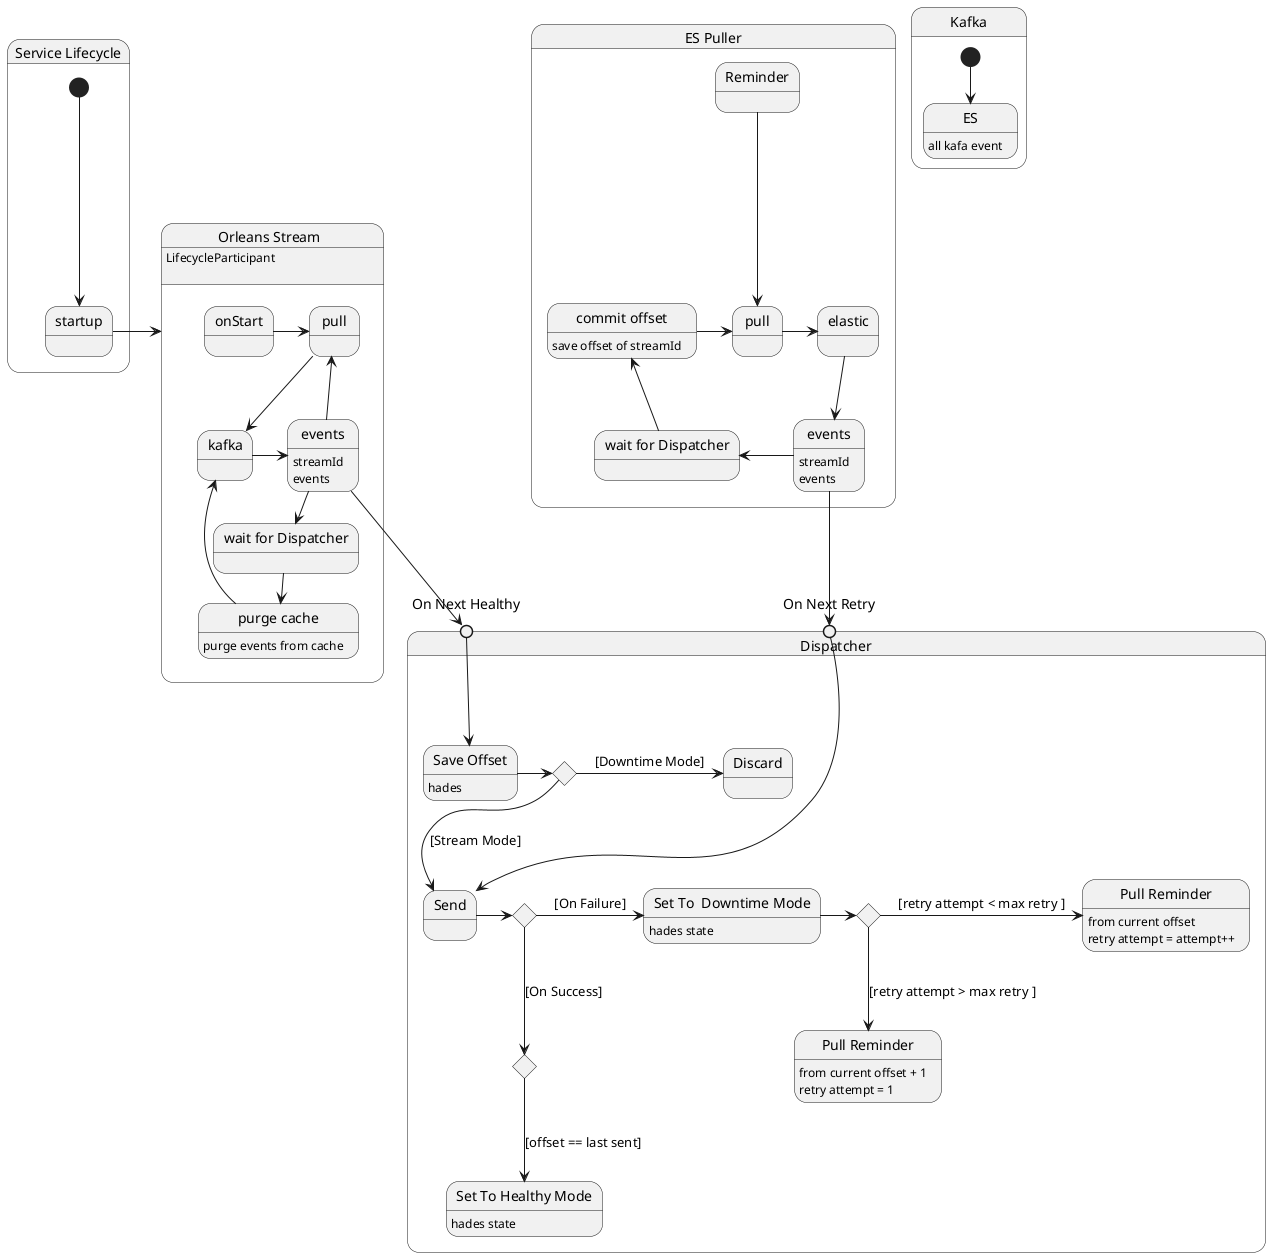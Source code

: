 @startuml
'https://plantuml.com/state-diagram

skinparam monochrome true
state Puller : LifecycleParticipant\n

state  "Service Lifecycle" as Lifecycle {
  [*] --> startup 
  startup -r-> Puller  
}

state  "Kafka" as Kafka {
  [*] --> ES 
  state ES: all kafa event
}
 
  state "Orleans Stream" as Puller {
  
      state "wait for Dispatcher"   as kfWait
      state kfEvents : streamId\nevents
      state "purge cache" as commit:  purge events from cache
      state "pull" as kfPull
      state "events" as kfEvents
         
       onStart -r-> kfPull
       kfPull--> kafka
       kafka -> kfEvents
       kfEvents -> kfPull
       kfEvents-> kfWait
       kfWait ->commit
       commit-u-> kafka
       
          
  }

 

  state "ES Puller" as es {

       state esEvents : streamId\nevents
       state "wait for Dispatcher"   as esWait
       state "commit offset" as esCommit: save offset of streamId 
       state "pull" as esPull
       state "events" as esEvents     
     
        Reminder-->esPull
        esPull-> elastic
        elastic -d-> esEvents
        esEvents -> esWait
        esWait -u-> esCommit 
        esCommit -> esPull 

  }
  

  
state Dispatcher{
'OnSuccess-u-> commit

state "On Next Healthy" as   OnNext <<entrypoint>>
state "On Next Retry" as OnNextPull <<entrypoint>>  
state "Pull Reminder" as SetEsPullReminder: from current offset\nretry attempt = attempt++
state "Pull Reminder" as SetEsPullReminder2: from current offset + 1\nretry attempt = 1
state "Set To  Downtime Mode" as Downtime : hades state
state "Set To Healthy Mode" as HealthyMode : hades state 
state "Save Offset" as offset :hades  
state "Discard"  <<join>>

state CKstate <<choice>>
CKstate --> Send : [Stream Mode]
CKstate -> Discard : [Downtime Mode]

state c_offset <<choice>>  
c_offset  --> HealthyMode: [offset == last sent]

state c_fail <<choice>>  
c_fail-> Downtime: [On Failure]
c_fail-d->c_offset: [On Success]

state c_retry <<choice>>  
 c_retry -> SetEsPullReminder:[retry attempt < max retry ]
 c_retry -d-> SetEsPullReminder2:[retry attempt > max retry ]


OnNextPull -> Send
OnNext ->  offset
offset ->  CKstate
Send-> c_fail
Downtime-> c_retry

state Discard{
}
}

 

 esEvents --> OnNextPull  
 kfEvents -d-> OnNext  

@enduml